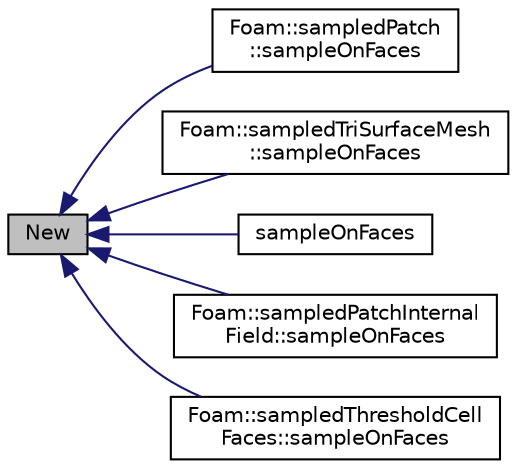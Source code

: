 digraph "New"
{
  bgcolor="transparent";
  edge [fontname="Helvetica",fontsize="10",labelfontname="Helvetica",labelfontsize="10"];
  node [fontname="Helvetica",fontsize="10",shape=record];
  rankdir="LR";
  Node1 [label="New",height=0.2,width=0.4,color="black", fillcolor="grey75", style="filled" fontcolor="black"];
  Node1 -> Node2 [dir="back",color="midnightblue",fontsize="10",style="solid",fontname="Helvetica"];
  Node2 [label="Foam::sampledPatch\l::sampleOnFaces",height=0.2,width=0.4,color="black",URL="$classFoam_1_1sampledPatch.html#ac49ccca9166b33e7ef09dcd18dfd43fc"];
  Node1 -> Node3 [dir="back",color="midnightblue",fontsize="10",style="solid",fontname="Helvetica"];
  Node3 [label="Foam::sampledTriSurfaceMesh\l::sampleOnFaces",height=0.2,width=0.4,color="black",URL="$classFoam_1_1sampledTriSurfaceMesh.html#ac49ccca9166b33e7ef09dcd18dfd43fc"];
  Node1 -> Node4 [dir="back",color="midnightblue",fontsize="10",style="solid",fontname="Helvetica"];
  Node4 [label="sampleOnFaces",height=0.2,width=0.4,color="black",URL="$classFoam_1_1sampledSurface.html#aab98037e7d087a6d757b64ec35dfb00b"];
  Node1 -> Node5 [dir="back",color="midnightblue",fontsize="10",style="solid",fontname="Helvetica"];
  Node5 [label="Foam::sampledPatchInternal\lField::sampleOnFaces",height=0.2,width=0.4,color="black",URL="$classFoam_1_1sampledPatchInternalField.html#ac49ccca9166b33e7ef09dcd18dfd43fc"];
  Node1 -> Node6 [dir="back",color="midnightblue",fontsize="10",style="solid",fontname="Helvetica"];
  Node6 [label="Foam::sampledThresholdCell\lFaces::sampleOnFaces",height=0.2,width=0.4,color="black",URL="$classFoam_1_1sampledThresholdCellFaces.html#ac49ccca9166b33e7ef09dcd18dfd43fc"];
}
